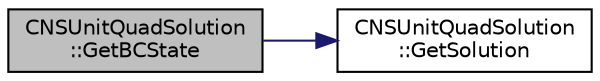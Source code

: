 digraph "CNSUnitQuadSolution::GetBCState"
{
 // LATEX_PDF_SIZE
  edge [fontname="Helvetica",fontsize="10",labelfontname="Helvetica",labelfontsize="10"];
  node [fontname="Helvetica",fontsize="10",shape=record];
  rankdir="LR";
  Node1 [label="CNSUnitQuadSolution\l::GetBCState",height=0.2,width=0.4,color="black", fillcolor="grey75", style="filled", fontcolor="black",tooltip="Get the boundary conditions state for an exact solution."];
  Node1 -> Node2 [color="midnightblue",fontsize="10",style="solid",fontname="Helvetica"];
  Node2 [label="CNSUnitQuadSolution\l::GetSolution",height=0.2,width=0.4,color="black", fillcolor="white", style="filled",URL="$classCNSUnitQuadSolution.html#a9b4223ef717ee79bc0ca417f82b53d69",tooltip="Get the exact solution at the current position and time."];
}
